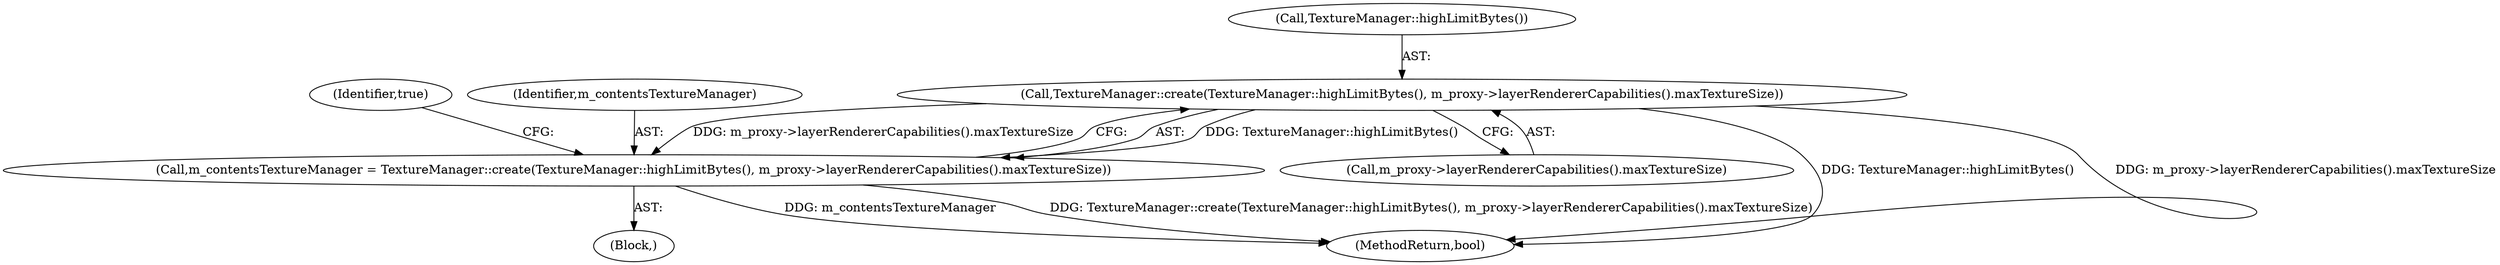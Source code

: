 digraph "0_Chrome_88c4913f11967abfd08a8b22b4423710322ac49b@API" {
"1000153" [label="(Call,TextureManager::create(TextureManager::highLimitBytes(), m_proxy->layerRendererCapabilities().maxTextureSize))"];
"1000151" [label="(Call,m_contentsTextureManager = TextureManager::create(TextureManager::highLimitBytes(), m_proxy->layerRendererCapabilities().maxTextureSize))"];
"1000154" [label="(Call,TextureManager::highLimitBytes())"];
"1000159" [label="(Identifier,true)"];
"1000155" [label="(Call,m_proxy->layerRendererCapabilities().maxTextureSize)"];
"1000160" [label="(MethodReturn,bool)"];
"1000151" [label="(Call,m_contentsTextureManager = TextureManager::create(TextureManager::highLimitBytes(), m_proxy->layerRendererCapabilities().maxTextureSize))"];
"1000152" [label="(Identifier,m_contentsTextureManager)"];
"1000101" [label="(Block,)"];
"1000153" [label="(Call,TextureManager::create(TextureManager::highLimitBytes(), m_proxy->layerRendererCapabilities().maxTextureSize))"];
"1000153" -> "1000151"  [label="AST: "];
"1000153" -> "1000155"  [label="CFG: "];
"1000154" -> "1000153"  [label="AST: "];
"1000155" -> "1000153"  [label="AST: "];
"1000151" -> "1000153"  [label="CFG: "];
"1000153" -> "1000160"  [label="DDG: TextureManager::highLimitBytes()"];
"1000153" -> "1000160"  [label="DDG: m_proxy->layerRendererCapabilities().maxTextureSize"];
"1000153" -> "1000151"  [label="DDG: TextureManager::highLimitBytes()"];
"1000153" -> "1000151"  [label="DDG: m_proxy->layerRendererCapabilities().maxTextureSize"];
"1000151" -> "1000101"  [label="AST: "];
"1000152" -> "1000151"  [label="AST: "];
"1000159" -> "1000151"  [label="CFG: "];
"1000151" -> "1000160"  [label="DDG: m_contentsTextureManager"];
"1000151" -> "1000160"  [label="DDG: TextureManager::create(TextureManager::highLimitBytes(), m_proxy->layerRendererCapabilities().maxTextureSize)"];
}
